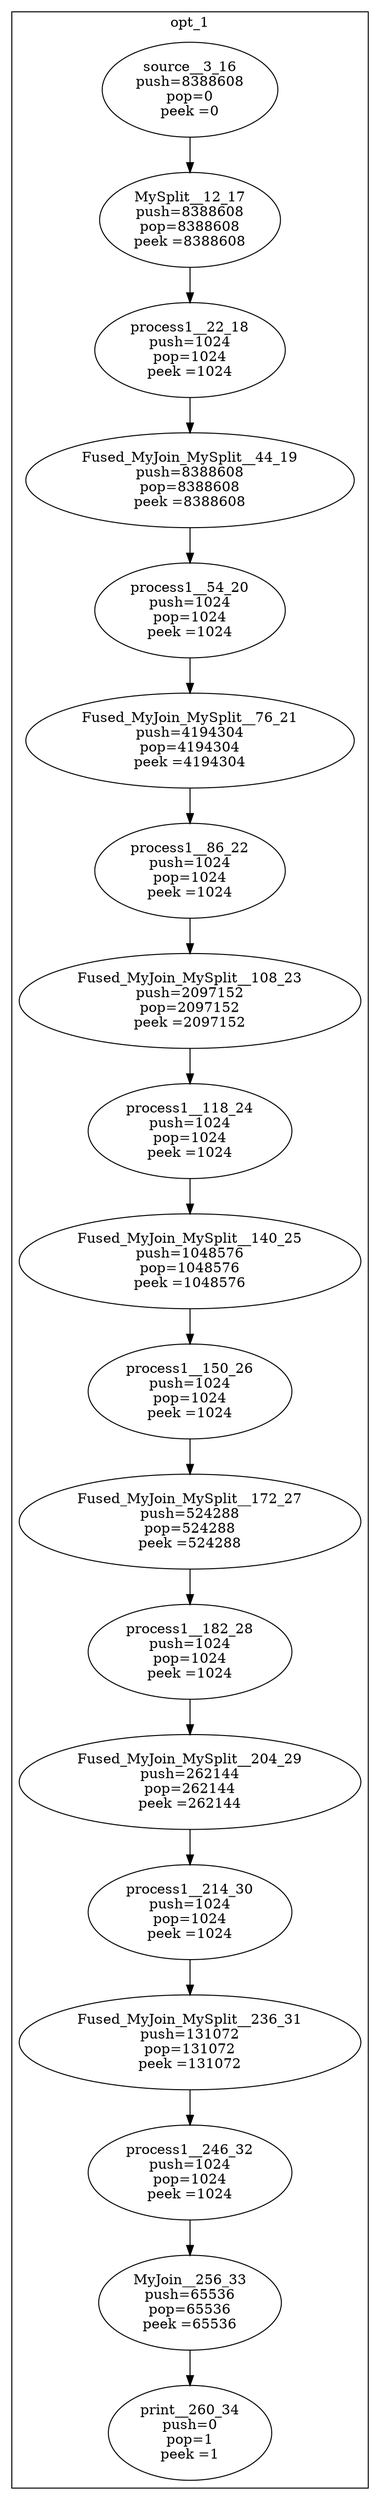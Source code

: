 digraph streamit {
subgraph cluster_node1 {
 label="opt_1";
node2 [ label="source__3_16\npush=8388608\npop=0\npeek =0" ]
node3 [ label="MySplit__12_17\npush=8388608\npop=8388608\npeek =8388608" ]
node2 -> node3
node4 [ label="process1__22_18\npush=1024\npop=1024\npeek =1024" ]
node3 -> node4
node5 [ label="Fused_MyJoin_MySplit__44_19\npush=8388608\npop=8388608\npeek =8388608" ]
node4 -> node5
node6 [ label="process1__54_20\npush=1024\npop=1024\npeek =1024" ]
node5 -> node6
node7 [ label="Fused_MyJoin_MySplit__76_21\npush=4194304\npop=4194304\npeek =4194304" ]
node6 -> node7
node8 [ label="process1__86_22\npush=1024\npop=1024\npeek =1024" ]
node7 -> node8
node9 [ label="Fused_MyJoin_MySplit__108_23\npush=2097152\npop=2097152\npeek =2097152" ]
node8 -> node9
node10 [ label="process1__118_24\npush=1024\npop=1024\npeek =1024" ]
node9 -> node10
node11 [ label="Fused_MyJoin_MySplit__140_25\npush=1048576\npop=1048576\npeek =1048576" ]
node10 -> node11
node12 [ label="process1__150_26\npush=1024\npop=1024\npeek =1024" ]
node11 -> node12
node13 [ label="Fused_MyJoin_MySplit__172_27\npush=524288\npop=524288\npeek =524288" ]
node12 -> node13
node14 [ label="process1__182_28\npush=1024\npop=1024\npeek =1024" ]
node13 -> node14
node15 [ label="Fused_MyJoin_MySplit__204_29\npush=262144\npop=262144\npeek =262144" ]
node14 -> node15
node16 [ label="process1__214_30\npush=1024\npop=1024\npeek =1024" ]
node15 -> node16
node17 [ label="Fused_MyJoin_MySplit__236_31\npush=131072\npop=131072\npeek =131072" ]
node16 -> node17
node18 [ label="process1__246_32\npush=1024\npop=1024\npeek =1024" ]
node17 -> node18
node19 [ label="MyJoin__256_33\npush=65536\npop=65536\npeek =65536" ]
node18 -> node19
node20 [ label="print__260_34\npush=0\npop=1\npeek =1" ]
node19 -> node20
}
}
